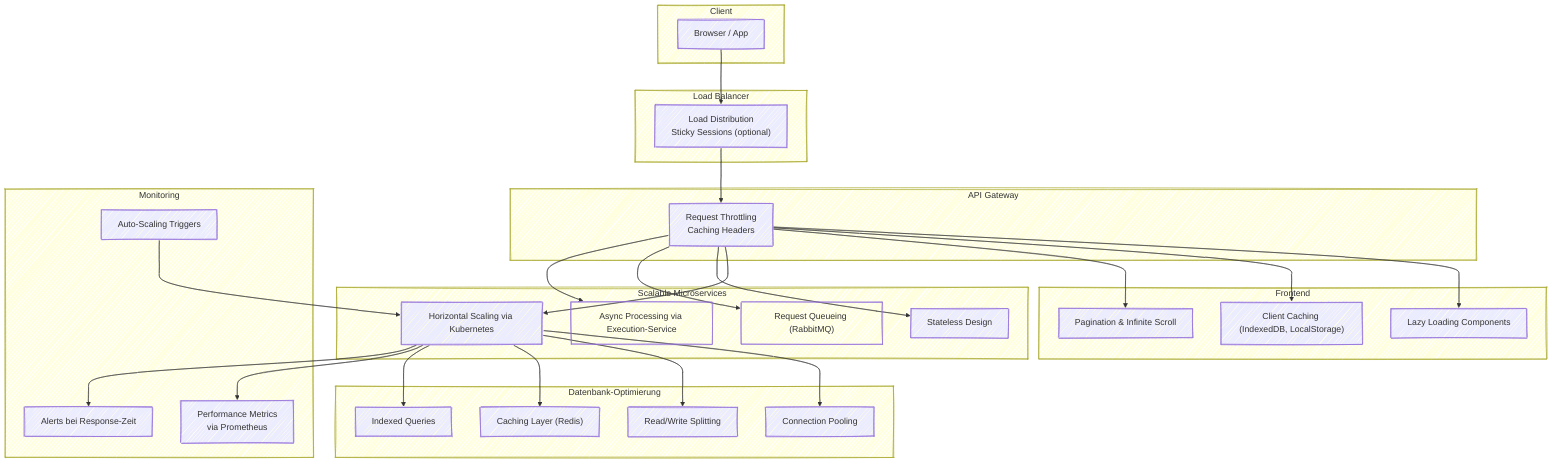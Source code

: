---
config:
  theme: default
  layout: grid
  look: handDrawn
---
flowchart TD
 subgraph Client["Client"]
        B1["Browser / App"]
  end
 subgraph LoadBalancer["Load Balancer"]
        LB["Load Distribution\nSticky Sessions (optional)"]
  end
 subgraph Gateway["API Gateway"]
        GW["Request Throttling\nCaching Headers"]
  end
 subgraph Frontend["Frontend"]
        FE1["Lazy Loading Components"]
        FE2["Client Caching (IndexedDB, LocalStorage)"]
        FE3["Pagination & Infinite Scroll"]
  end
 subgraph Services["Scalable Microservices"]
        S1["Horizontal Scaling via Kubernetes"]
        S2["Stateless Design"]
        S3["Request Queueing (RabbitMQ)"]
        S4["Async Processing via Execution-Service"]
  end
 subgraph DBLayer["Datenbank-Optimierung"]
        DB1["Connection Pooling"]
        DB2["Read/Write Splitting"]
        DB3["Caching Layer (Redis)"]
        DB4["Indexed Queries"]
  end
 subgraph Monitoring["Monitoring"]
        M1["Performance Metrics\nvia Prometheus"]
        M2["Alerts bei Response-Zeit"]
        M3["Auto-Scaling Triggers"]
  end
    B1 --> LB
    LB --> GW
    GW --> FE1 & FE2 & FE3 & S1 & S2 & S3 & S4
    S1 --> DB1 & DB2 & DB3 & DB4 & M1 & M2
    M3 --> S1
    style S3 fill:transparent
    style S4 fill:transparent